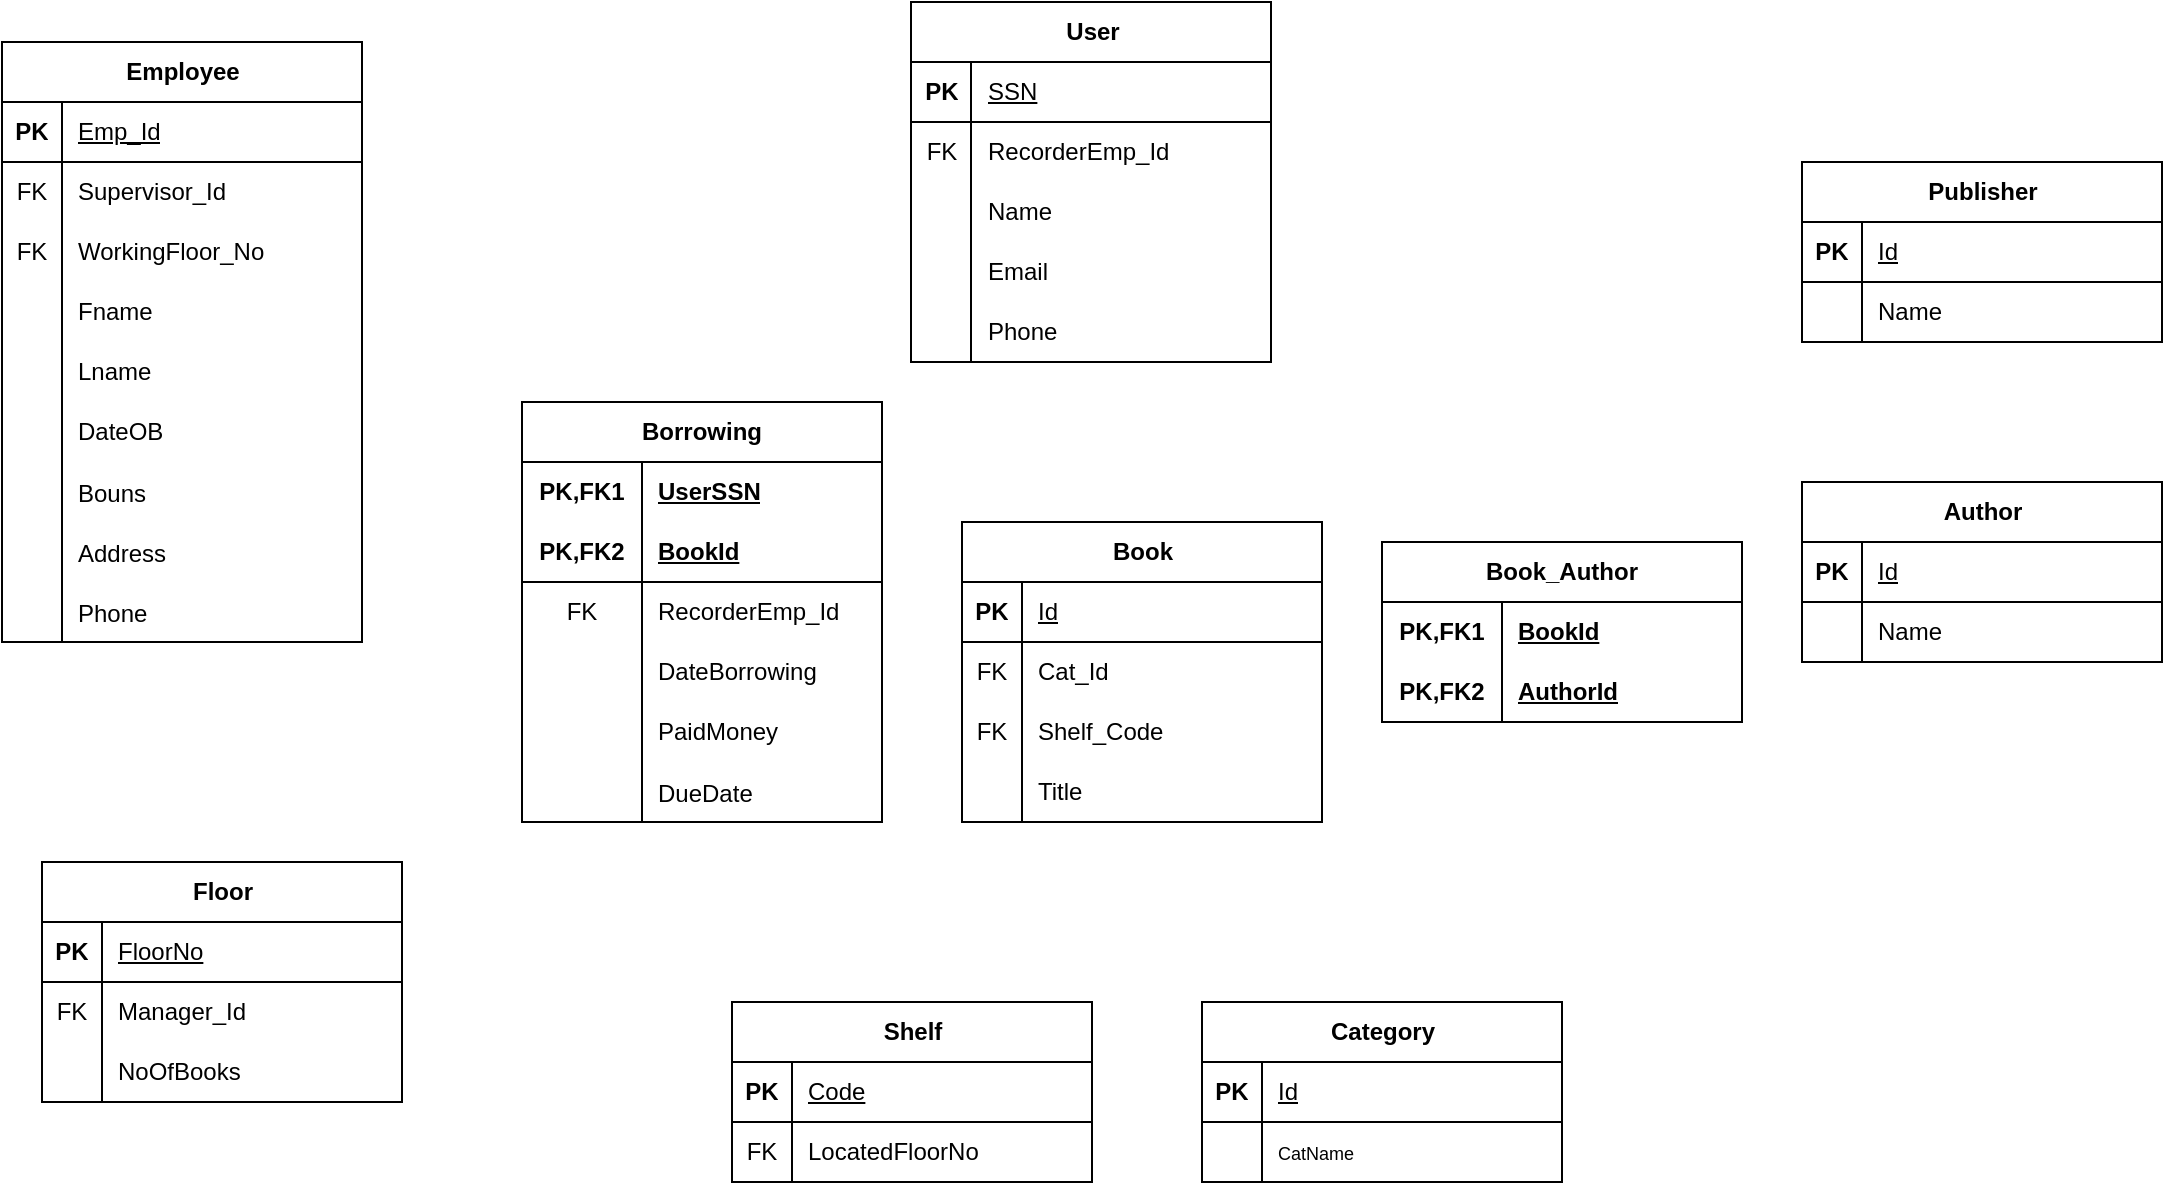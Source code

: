 <mxfile version="25.0.1">
  <diagram name="Page-1" id="nT0bJfxfkUsamXwJEamm">
    <mxGraphModel dx="1434" dy="772" grid="1" gridSize="10" guides="1" tooltips="1" connect="1" arrows="1" fold="1" page="1" pageScale="1" pageWidth="1169" pageHeight="827" math="0" shadow="0">
      <root>
        <mxCell id="0" />
        <mxCell id="1" parent="0" />
        <mxCell id="UPYWQqbJ0-D0xtGkKpqy-1" value="Employee" style="shape=table;startSize=30;container=1;collapsible=1;childLayout=tableLayout;fixedRows=1;rowLines=0;fontStyle=1;align=center;resizeLast=1;html=1;" vertex="1" parent="1">
          <mxGeometry x="40" y="60" width="180" height="300" as="geometry" />
        </mxCell>
        <mxCell id="UPYWQqbJ0-D0xtGkKpqy-2" value="" style="shape=tableRow;horizontal=0;startSize=0;swimlaneHead=0;swimlaneBody=0;fillColor=none;collapsible=0;dropTarget=0;points=[[0,0.5],[1,0.5]];portConstraint=eastwest;top=0;left=0;right=0;bottom=1;" vertex="1" parent="UPYWQqbJ0-D0xtGkKpqy-1">
          <mxGeometry y="30" width="180" height="30" as="geometry" />
        </mxCell>
        <mxCell id="UPYWQqbJ0-D0xtGkKpqy-3" value="PK" style="shape=partialRectangle;connectable=0;fillColor=none;top=0;left=0;bottom=0;right=0;fontStyle=1;overflow=hidden;whiteSpace=wrap;html=1;" vertex="1" parent="UPYWQqbJ0-D0xtGkKpqy-2">
          <mxGeometry width="30" height="30" as="geometry">
            <mxRectangle width="30" height="30" as="alternateBounds" />
          </mxGeometry>
        </mxCell>
        <mxCell id="UPYWQqbJ0-D0xtGkKpqy-4" value="&lt;span style=&quot;font-weight: 400; text-align: center;&quot;&gt;&lt;font&gt;Emp_Id&lt;/font&gt;&lt;/span&gt;" style="shape=partialRectangle;connectable=0;fillColor=none;top=0;left=0;bottom=0;right=0;align=left;spacingLeft=6;fontStyle=5;overflow=hidden;whiteSpace=wrap;html=1;" vertex="1" parent="UPYWQqbJ0-D0xtGkKpqy-2">
          <mxGeometry x="30" width="150" height="30" as="geometry">
            <mxRectangle width="150" height="30" as="alternateBounds" />
          </mxGeometry>
        </mxCell>
        <mxCell id="UPYWQqbJ0-D0xtGkKpqy-139" value="" style="shape=tableRow;horizontal=0;startSize=0;swimlaneHead=0;swimlaneBody=0;fillColor=none;collapsible=0;dropTarget=0;points=[[0,0.5],[1,0.5]];portConstraint=eastwest;top=0;left=0;right=0;bottom=0;" vertex="1" parent="UPYWQqbJ0-D0xtGkKpqy-1">
          <mxGeometry y="60" width="180" height="30" as="geometry" />
        </mxCell>
        <mxCell id="UPYWQqbJ0-D0xtGkKpqy-140" value="FK" style="shape=partialRectangle;connectable=0;fillColor=none;top=0;left=0;bottom=0;right=0;fontStyle=0;overflow=hidden;whiteSpace=wrap;html=1;" vertex="1" parent="UPYWQqbJ0-D0xtGkKpqy-139">
          <mxGeometry width="30" height="30" as="geometry">
            <mxRectangle width="30" height="30" as="alternateBounds" />
          </mxGeometry>
        </mxCell>
        <mxCell id="UPYWQqbJ0-D0xtGkKpqy-141" value="Supervisor_Id" style="shape=partialRectangle;connectable=0;fillColor=none;top=0;left=0;bottom=0;right=0;align=left;spacingLeft=6;fontStyle=0;overflow=hidden;whiteSpace=wrap;html=1;" vertex="1" parent="UPYWQqbJ0-D0xtGkKpqy-139">
          <mxGeometry x="30" width="150" height="30" as="geometry">
            <mxRectangle width="150" height="30" as="alternateBounds" />
          </mxGeometry>
        </mxCell>
        <mxCell id="UPYWQqbJ0-D0xtGkKpqy-143" value="" style="shape=tableRow;horizontal=0;startSize=0;swimlaneHead=0;swimlaneBody=0;fillColor=none;collapsible=0;dropTarget=0;points=[[0,0.5],[1,0.5]];portConstraint=eastwest;top=0;left=0;right=0;bottom=0;" vertex="1" parent="UPYWQqbJ0-D0xtGkKpqy-1">
          <mxGeometry y="90" width="180" height="30" as="geometry" />
        </mxCell>
        <mxCell id="UPYWQqbJ0-D0xtGkKpqy-144" value="FK" style="shape=partialRectangle;connectable=0;fillColor=none;top=0;left=0;bottom=0;right=0;fontStyle=0;overflow=hidden;whiteSpace=wrap;html=1;" vertex="1" parent="UPYWQqbJ0-D0xtGkKpqy-143">
          <mxGeometry width="30" height="30" as="geometry">
            <mxRectangle width="30" height="30" as="alternateBounds" />
          </mxGeometry>
        </mxCell>
        <mxCell id="UPYWQqbJ0-D0xtGkKpqy-145" value="WorkingFloor_No" style="shape=partialRectangle;connectable=0;fillColor=none;top=0;left=0;bottom=0;right=0;align=left;spacingLeft=6;fontStyle=0;overflow=hidden;whiteSpace=wrap;html=1;" vertex="1" parent="UPYWQqbJ0-D0xtGkKpqy-143">
          <mxGeometry x="30" width="150" height="30" as="geometry">
            <mxRectangle width="150" height="30" as="alternateBounds" />
          </mxGeometry>
        </mxCell>
        <mxCell id="UPYWQqbJ0-D0xtGkKpqy-5" value="" style="shape=tableRow;horizontal=0;startSize=0;swimlaneHead=0;swimlaneBody=0;fillColor=none;collapsible=0;dropTarget=0;points=[[0,0.5],[1,0.5]];portConstraint=eastwest;top=0;left=0;right=0;bottom=0;" vertex="1" parent="UPYWQqbJ0-D0xtGkKpqy-1">
          <mxGeometry y="120" width="180" height="30" as="geometry" />
        </mxCell>
        <mxCell id="UPYWQqbJ0-D0xtGkKpqy-6" value="" style="shape=partialRectangle;connectable=0;fillColor=none;top=0;left=0;bottom=0;right=0;editable=1;overflow=hidden;whiteSpace=wrap;html=1;" vertex="1" parent="UPYWQqbJ0-D0xtGkKpqy-5">
          <mxGeometry width="30" height="30" as="geometry">
            <mxRectangle width="30" height="30" as="alternateBounds" />
          </mxGeometry>
        </mxCell>
        <mxCell id="UPYWQqbJ0-D0xtGkKpqy-7" value="&lt;span style=&quot;text-align: center;&quot;&gt;&lt;font&gt;Fname&lt;/font&gt;&lt;/span&gt;" style="shape=partialRectangle;connectable=0;fillColor=none;top=0;left=0;bottom=0;right=0;align=left;spacingLeft=6;overflow=hidden;whiteSpace=wrap;html=1;" vertex="1" parent="UPYWQqbJ0-D0xtGkKpqy-5">
          <mxGeometry x="30" width="150" height="30" as="geometry">
            <mxRectangle width="150" height="30" as="alternateBounds" />
          </mxGeometry>
        </mxCell>
        <mxCell id="UPYWQqbJ0-D0xtGkKpqy-8" value="" style="shape=tableRow;horizontal=0;startSize=0;swimlaneHead=0;swimlaneBody=0;fillColor=none;collapsible=0;dropTarget=0;points=[[0,0.5],[1,0.5]];portConstraint=eastwest;top=0;left=0;right=0;bottom=0;" vertex="1" parent="UPYWQqbJ0-D0xtGkKpqy-1">
          <mxGeometry y="150" width="180" height="30" as="geometry" />
        </mxCell>
        <mxCell id="UPYWQqbJ0-D0xtGkKpqy-9" value="" style="shape=partialRectangle;connectable=0;fillColor=none;top=0;left=0;bottom=0;right=0;editable=1;overflow=hidden;whiteSpace=wrap;html=1;" vertex="1" parent="UPYWQqbJ0-D0xtGkKpqy-8">
          <mxGeometry width="30" height="30" as="geometry">
            <mxRectangle width="30" height="30" as="alternateBounds" />
          </mxGeometry>
        </mxCell>
        <mxCell id="UPYWQqbJ0-D0xtGkKpqy-10" value="&lt;span style=&quot;text-align: center;&quot;&gt;&lt;font&gt;Lname&lt;/font&gt;&lt;/span&gt;" style="shape=partialRectangle;connectable=0;fillColor=none;top=0;left=0;bottom=0;right=0;align=left;spacingLeft=6;overflow=hidden;whiteSpace=wrap;html=1;" vertex="1" parent="UPYWQqbJ0-D0xtGkKpqy-8">
          <mxGeometry x="30" width="150" height="30" as="geometry">
            <mxRectangle width="150" height="30" as="alternateBounds" />
          </mxGeometry>
        </mxCell>
        <mxCell id="UPYWQqbJ0-D0xtGkKpqy-11" value="" style="shape=tableRow;horizontal=0;startSize=0;swimlaneHead=0;swimlaneBody=0;fillColor=none;collapsible=0;dropTarget=0;points=[[0,0.5],[1,0.5]];portConstraint=eastwest;top=0;left=0;right=0;bottom=0;" vertex="1" parent="UPYWQqbJ0-D0xtGkKpqy-1">
          <mxGeometry y="180" width="180" height="30" as="geometry" />
        </mxCell>
        <mxCell id="UPYWQqbJ0-D0xtGkKpqy-12" value="" style="shape=partialRectangle;connectable=0;fillColor=none;top=0;left=0;bottom=0;right=0;editable=1;overflow=hidden;whiteSpace=wrap;html=1;" vertex="1" parent="UPYWQqbJ0-D0xtGkKpqy-11">
          <mxGeometry width="30" height="30" as="geometry">
            <mxRectangle width="30" height="30" as="alternateBounds" />
          </mxGeometry>
        </mxCell>
        <mxCell id="UPYWQqbJ0-D0xtGkKpqy-13" value="&lt;span style=&quot;text-align: center;&quot;&gt;&lt;font&gt;DateOB&lt;/font&gt;&lt;/span&gt;" style="shape=partialRectangle;connectable=0;fillColor=none;top=0;left=0;bottom=0;right=0;align=left;spacingLeft=6;overflow=hidden;whiteSpace=wrap;html=1;" vertex="1" parent="UPYWQqbJ0-D0xtGkKpqy-11">
          <mxGeometry x="30" width="150" height="30" as="geometry">
            <mxRectangle width="150" height="30" as="alternateBounds" />
          </mxGeometry>
        </mxCell>
        <mxCell id="UPYWQqbJ0-D0xtGkKpqy-15" value="" style="shape=tableRow;horizontal=0;startSize=0;swimlaneHead=0;swimlaneBody=0;fillColor=none;collapsible=0;dropTarget=0;points=[[0,0.5],[1,0.5]];portConstraint=eastwest;top=0;left=0;right=0;bottom=0;" vertex="1" parent="UPYWQqbJ0-D0xtGkKpqy-1">
          <mxGeometry y="210" width="180" height="30" as="geometry" />
        </mxCell>
        <mxCell id="UPYWQqbJ0-D0xtGkKpqy-16" value="" style="shape=partialRectangle;connectable=0;fillColor=none;top=0;left=0;bottom=0;right=0;editable=1;overflow=hidden;" vertex="1" parent="UPYWQqbJ0-D0xtGkKpqy-15">
          <mxGeometry width="30" height="30" as="geometry">
            <mxRectangle width="30" height="30" as="alternateBounds" />
          </mxGeometry>
        </mxCell>
        <mxCell id="UPYWQqbJ0-D0xtGkKpqy-17" value="Bouns" style="shape=partialRectangle;connectable=0;fillColor=none;top=0;left=0;bottom=0;right=0;align=left;spacingLeft=6;overflow=hidden;fontSize=12;" vertex="1" parent="UPYWQqbJ0-D0xtGkKpqy-15">
          <mxGeometry x="30" width="150" height="30" as="geometry">
            <mxRectangle width="150" height="30" as="alternateBounds" />
          </mxGeometry>
        </mxCell>
        <mxCell id="UPYWQqbJ0-D0xtGkKpqy-23" value="" style="shape=tableRow;horizontal=0;startSize=0;swimlaneHead=0;swimlaneBody=0;fillColor=none;collapsible=0;dropTarget=0;points=[[0,0.5],[1,0.5]];portConstraint=eastwest;top=0;left=0;right=0;bottom=0;" vertex="1" parent="UPYWQqbJ0-D0xtGkKpqy-1">
          <mxGeometry y="240" width="180" height="30" as="geometry" />
        </mxCell>
        <mxCell id="UPYWQqbJ0-D0xtGkKpqy-24" value="" style="shape=partialRectangle;connectable=0;fillColor=none;top=0;left=0;bottom=0;right=0;editable=1;overflow=hidden;" vertex="1" parent="UPYWQqbJ0-D0xtGkKpqy-23">
          <mxGeometry width="30" height="30" as="geometry">
            <mxRectangle width="30" height="30" as="alternateBounds" />
          </mxGeometry>
        </mxCell>
        <mxCell id="UPYWQqbJ0-D0xtGkKpqy-25" value="Address" style="shape=partialRectangle;connectable=0;fillColor=none;top=0;left=0;bottom=0;right=0;align=left;spacingLeft=6;overflow=hidden;fontSize=12;" vertex="1" parent="UPYWQqbJ0-D0xtGkKpqy-23">
          <mxGeometry x="30" width="150" height="30" as="geometry">
            <mxRectangle width="150" height="30" as="alternateBounds" />
          </mxGeometry>
        </mxCell>
        <mxCell id="UPYWQqbJ0-D0xtGkKpqy-19" value="" style="shape=tableRow;horizontal=0;startSize=0;swimlaneHead=0;swimlaneBody=0;fillColor=none;collapsible=0;dropTarget=0;points=[[0,0.5],[1,0.5]];portConstraint=eastwest;top=0;left=0;right=0;bottom=0;" vertex="1" parent="UPYWQqbJ0-D0xtGkKpqy-1">
          <mxGeometry y="270" width="180" height="30" as="geometry" />
        </mxCell>
        <mxCell id="UPYWQqbJ0-D0xtGkKpqy-20" value="" style="shape=partialRectangle;connectable=0;fillColor=none;top=0;left=0;bottom=0;right=0;editable=1;overflow=hidden;" vertex="1" parent="UPYWQqbJ0-D0xtGkKpqy-19">
          <mxGeometry width="30" height="30" as="geometry">
            <mxRectangle width="30" height="30" as="alternateBounds" />
          </mxGeometry>
        </mxCell>
        <mxCell id="UPYWQqbJ0-D0xtGkKpqy-21" value="Phone" style="shape=partialRectangle;connectable=0;fillColor=none;top=0;left=0;bottom=0;right=0;align=left;spacingLeft=6;overflow=hidden;fontSize=12;" vertex="1" parent="UPYWQqbJ0-D0xtGkKpqy-19">
          <mxGeometry x="30" width="150" height="30" as="geometry">
            <mxRectangle width="150" height="30" as="alternateBounds" />
          </mxGeometry>
        </mxCell>
        <mxCell id="UPYWQqbJ0-D0xtGkKpqy-26" value="User" style="shape=table;startSize=30;container=1;collapsible=1;childLayout=tableLayout;fixedRows=1;rowLines=0;fontStyle=1;align=center;resizeLast=1;html=1;" vertex="1" parent="1">
          <mxGeometry x="494.5" y="40" width="180" height="180" as="geometry" />
        </mxCell>
        <mxCell id="UPYWQqbJ0-D0xtGkKpqy-27" value="" style="shape=tableRow;horizontal=0;startSize=0;swimlaneHead=0;swimlaneBody=0;fillColor=none;collapsible=0;dropTarget=0;points=[[0,0.5],[1,0.5]];portConstraint=eastwest;top=0;left=0;right=0;bottom=1;" vertex="1" parent="UPYWQqbJ0-D0xtGkKpqy-26">
          <mxGeometry y="30" width="180" height="30" as="geometry" />
        </mxCell>
        <mxCell id="UPYWQqbJ0-D0xtGkKpqy-28" value="PK" style="shape=partialRectangle;connectable=0;fillColor=none;top=0;left=0;bottom=0;right=0;fontStyle=1;overflow=hidden;whiteSpace=wrap;html=1;" vertex="1" parent="UPYWQqbJ0-D0xtGkKpqy-27">
          <mxGeometry width="30" height="30" as="geometry">
            <mxRectangle width="30" height="30" as="alternateBounds" />
          </mxGeometry>
        </mxCell>
        <mxCell id="UPYWQqbJ0-D0xtGkKpqy-29" value="&lt;span style=&quot;font-weight: 400; text-align: center;&quot;&gt;&lt;font&gt;SSN&lt;/font&gt;&lt;/span&gt;" style="shape=partialRectangle;connectable=0;fillColor=none;top=0;left=0;bottom=0;right=0;align=left;spacingLeft=6;fontStyle=5;overflow=hidden;whiteSpace=wrap;html=1;" vertex="1" parent="UPYWQqbJ0-D0xtGkKpqy-27">
          <mxGeometry x="30" width="150" height="30" as="geometry">
            <mxRectangle width="150" height="30" as="alternateBounds" />
          </mxGeometry>
        </mxCell>
        <mxCell id="UPYWQqbJ0-D0xtGkKpqy-147" value="" style="shape=tableRow;horizontal=0;startSize=0;swimlaneHead=0;swimlaneBody=0;fillColor=none;collapsible=0;dropTarget=0;points=[[0,0.5],[1,0.5]];portConstraint=eastwest;top=0;left=0;right=0;bottom=0;" vertex="1" parent="UPYWQqbJ0-D0xtGkKpqy-26">
          <mxGeometry y="60" width="180" height="30" as="geometry" />
        </mxCell>
        <mxCell id="UPYWQqbJ0-D0xtGkKpqy-148" value="FK" style="shape=partialRectangle;connectable=0;fillColor=none;top=0;left=0;bottom=0;right=0;fontStyle=0;overflow=hidden;whiteSpace=wrap;html=1;" vertex="1" parent="UPYWQqbJ0-D0xtGkKpqy-147">
          <mxGeometry width="30" height="30" as="geometry">
            <mxRectangle width="30" height="30" as="alternateBounds" />
          </mxGeometry>
        </mxCell>
        <mxCell id="UPYWQqbJ0-D0xtGkKpqy-149" value="RecorderEmp_Id" style="shape=partialRectangle;connectable=0;fillColor=none;top=0;left=0;bottom=0;right=0;align=left;spacingLeft=6;fontStyle=0;overflow=hidden;whiteSpace=wrap;html=1;" vertex="1" parent="UPYWQqbJ0-D0xtGkKpqy-147">
          <mxGeometry x="30" width="150" height="30" as="geometry">
            <mxRectangle width="150" height="30" as="alternateBounds" />
          </mxGeometry>
        </mxCell>
        <mxCell id="UPYWQqbJ0-D0xtGkKpqy-30" value="" style="shape=tableRow;horizontal=0;startSize=0;swimlaneHead=0;swimlaneBody=0;fillColor=none;collapsible=0;dropTarget=0;points=[[0,0.5],[1,0.5]];portConstraint=eastwest;top=0;left=0;right=0;bottom=0;" vertex="1" parent="UPYWQqbJ0-D0xtGkKpqy-26">
          <mxGeometry y="90" width="180" height="30" as="geometry" />
        </mxCell>
        <mxCell id="UPYWQqbJ0-D0xtGkKpqy-31" value="" style="shape=partialRectangle;connectable=0;fillColor=none;top=0;left=0;bottom=0;right=0;editable=1;overflow=hidden;whiteSpace=wrap;html=1;" vertex="1" parent="UPYWQqbJ0-D0xtGkKpqy-30">
          <mxGeometry width="30" height="30" as="geometry">
            <mxRectangle width="30" height="30" as="alternateBounds" />
          </mxGeometry>
        </mxCell>
        <mxCell id="UPYWQqbJ0-D0xtGkKpqy-32" value="&lt;span style=&quot;text-align: center;&quot;&gt;&lt;font&gt;Name&lt;/font&gt;&lt;/span&gt;" style="shape=partialRectangle;connectable=0;fillColor=none;top=0;left=0;bottom=0;right=0;align=left;spacingLeft=6;overflow=hidden;whiteSpace=wrap;html=1;" vertex="1" parent="UPYWQqbJ0-D0xtGkKpqy-30">
          <mxGeometry x="30" width="150" height="30" as="geometry">
            <mxRectangle width="150" height="30" as="alternateBounds" />
          </mxGeometry>
        </mxCell>
        <mxCell id="UPYWQqbJ0-D0xtGkKpqy-33" value="" style="shape=tableRow;horizontal=0;startSize=0;swimlaneHead=0;swimlaneBody=0;fillColor=none;collapsible=0;dropTarget=0;points=[[0,0.5],[1,0.5]];portConstraint=eastwest;top=0;left=0;right=0;bottom=0;" vertex="1" parent="UPYWQqbJ0-D0xtGkKpqy-26">
          <mxGeometry y="120" width="180" height="30" as="geometry" />
        </mxCell>
        <mxCell id="UPYWQqbJ0-D0xtGkKpqy-34" value="" style="shape=partialRectangle;connectable=0;fillColor=none;top=0;left=0;bottom=0;right=0;editable=1;overflow=hidden;whiteSpace=wrap;html=1;" vertex="1" parent="UPYWQqbJ0-D0xtGkKpqy-33">
          <mxGeometry width="30" height="30" as="geometry">
            <mxRectangle width="30" height="30" as="alternateBounds" />
          </mxGeometry>
        </mxCell>
        <mxCell id="UPYWQqbJ0-D0xtGkKpqy-35" value="&lt;span style=&quot;text-align: center;&quot;&gt;&lt;font&gt;Email&lt;/font&gt;&lt;/span&gt;" style="shape=partialRectangle;connectable=0;fillColor=none;top=0;left=0;bottom=0;right=0;align=left;spacingLeft=6;overflow=hidden;whiteSpace=wrap;html=1;" vertex="1" parent="UPYWQqbJ0-D0xtGkKpqy-33">
          <mxGeometry x="30" width="150" height="30" as="geometry">
            <mxRectangle width="150" height="30" as="alternateBounds" />
          </mxGeometry>
        </mxCell>
        <mxCell id="UPYWQqbJ0-D0xtGkKpqy-36" value="" style="shape=tableRow;horizontal=0;startSize=0;swimlaneHead=0;swimlaneBody=0;fillColor=none;collapsible=0;dropTarget=0;points=[[0,0.5],[1,0.5]];portConstraint=eastwest;top=0;left=0;right=0;bottom=0;" vertex="1" parent="UPYWQqbJ0-D0xtGkKpqy-26">
          <mxGeometry y="150" width="180" height="30" as="geometry" />
        </mxCell>
        <mxCell id="UPYWQqbJ0-D0xtGkKpqy-37" value="" style="shape=partialRectangle;connectable=0;fillColor=none;top=0;left=0;bottom=0;right=0;editable=1;overflow=hidden;whiteSpace=wrap;html=1;" vertex="1" parent="UPYWQqbJ0-D0xtGkKpqy-36">
          <mxGeometry width="30" height="30" as="geometry">
            <mxRectangle width="30" height="30" as="alternateBounds" />
          </mxGeometry>
        </mxCell>
        <mxCell id="UPYWQqbJ0-D0xtGkKpqy-38" value="&lt;span style=&quot;text-align: center;&quot;&gt;&lt;font&gt;Phone&lt;/font&gt;&lt;/span&gt;" style="shape=partialRectangle;connectable=0;fillColor=none;top=0;left=0;bottom=0;right=0;align=left;spacingLeft=6;overflow=hidden;whiteSpace=wrap;html=1;" vertex="1" parent="UPYWQqbJ0-D0xtGkKpqy-36">
          <mxGeometry x="30" width="150" height="30" as="geometry">
            <mxRectangle width="150" height="30" as="alternateBounds" />
          </mxGeometry>
        </mxCell>
        <mxCell id="UPYWQqbJ0-D0xtGkKpqy-39" value="&lt;span style=&quot;text-wrap-mode: wrap;&quot;&gt;Book&lt;/span&gt;" style="shape=table;startSize=30;container=1;collapsible=1;childLayout=tableLayout;fixedRows=1;rowLines=0;fontStyle=1;align=center;resizeLast=1;html=1;" vertex="1" parent="1">
          <mxGeometry x="520" y="300" width="180" height="150" as="geometry" />
        </mxCell>
        <mxCell id="UPYWQqbJ0-D0xtGkKpqy-40" value="" style="shape=tableRow;horizontal=0;startSize=0;swimlaneHead=0;swimlaneBody=0;fillColor=none;collapsible=0;dropTarget=0;points=[[0,0.5],[1,0.5]];portConstraint=eastwest;top=0;left=0;right=0;bottom=1;" vertex="1" parent="UPYWQqbJ0-D0xtGkKpqy-39">
          <mxGeometry y="30" width="180" height="30" as="geometry" />
        </mxCell>
        <mxCell id="UPYWQqbJ0-D0xtGkKpqy-41" value="PK" style="shape=partialRectangle;connectable=0;fillColor=none;top=0;left=0;bottom=0;right=0;fontStyle=1;overflow=hidden;whiteSpace=wrap;html=1;" vertex="1" parent="UPYWQqbJ0-D0xtGkKpqy-40">
          <mxGeometry width="30" height="30" as="geometry">
            <mxRectangle width="30" height="30" as="alternateBounds" />
          </mxGeometry>
        </mxCell>
        <mxCell id="UPYWQqbJ0-D0xtGkKpqy-42" value="&lt;span style=&quot;font-weight: 400; text-align: center;&quot;&gt;&lt;font&gt;Id&lt;/font&gt;&lt;/span&gt;" style="shape=partialRectangle;connectable=0;fillColor=none;top=0;left=0;bottom=0;right=0;align=left;spacingLeft=6;fontStyle=5;overflow=hidden;whiteSpace=wrap;html=1;" vertex="1" parent="UPYWQqbJ0-D0xtGkKpqy-40">
          <mxGeometry x="30" width="150" height="30" as="geometry">
            <mxRectangle width="150" height="30" as="alternateBounds" />
          </mxGeometry>
        </mxCell>
        <mxCell id="UPYWQqbJ0-D0xtGkKpqy-152" value="" style="shape=tableRow;horizontal=0;startSize=0;swimlaneHead=0;swimlaneBody=0;fillColor=none;collapsible=0;dropTarget=0;points=[[0,0.5],[1,0.5]];portConstraint=eastwest;top=0;left=0;right=0;bottom=0;" vertex="1" parent="UPYWQqbJ0-D0xtGkKpqy-39">
          <mxGeometry y="60" width="180" height="30" as="geometry" />
        </mxCell>
        <mxCell id="UPYWQqbJ0-D0xtGkKpqy-153" value="FK" style="shape=partialRectangle;connectable=0;fillColor=none;top=0;left=0;bottom=0;right=0;fontStyle=0;overflow=hidden;whiteSpace=wrap;html=1;" vertex="1" parent="UPYWQqbJ0-D0xtGkKpqy-152">
          <mxGeometry width="30" height="30" as="geometry">
            <mxRectangle width="30" height="30" as="alternateBounds" />
          </mxGeometry>
        </mxCell>
        <mxCell id="UPYWQqbJ0-D0xtGkKpqy-154" value="Cat_Id" style="shape=partialRectangle;connectable=0;fillColor=none;top=0;left=0;bottom=0;right=0;align=left;spacingLeft=6;fontStyle=0;overflow=hidden;whiteSpace=wrap;html=1;" vertex="1" parent="UPYWQqbJ0-D0xtGkKpqy-152">
          <mxGeometry x="30" width="150" height="30" as="geometry">
            <mxRectangle width="150" height="30" as="alternateBounds" />
          </mxGeometry>
        </mxCell>
        <mxCell id="UPYWQqbJ0-D0xtGkKpqy-156" value="" style="shape=tableRow;horizontal=0;startSize=0;swimlaneHead=0;swimlaneBody=0;fillColor=none;collapsible=0;dropTarget=0;points=[[0,0.5],[1,0.5]];portConstraint=eastwest;top=0;left=0;right=0;bottom=0;" vertex="1" parent="UPYWQqbJ0-D0xtGkKpqy-39">
          <mxGeometry y="90" width="180" height="30" as="geometry" />
        </mxCell>
        <mxCell id="UPYWQqbJ0-D0xtGkKpqy-157" value="FK" style="shape=partialRectangle;connectable=0;fillColor=none;top=0;left=0;bottom=0;right=0;fontStyle=0;overflow=hidden;whiteSpace=wrap;html=1;" vertex="1" parent="UPYWQqbJ0-D0xtGkKpqy-156">
          <mxGeometry width="30" height="30" as="geometry">
            <mxRectangle width="30" height="30" as="alternateBounds" />
          </mxGeometry>
        </mxCell>
        <mxCell id="UPYWQqbJ0-D0xtGkKpqy-158" value="Shelf_Code" style="shape=partialRectangle;connectable=0;fillColor=none;top=0;left=0;bottom=0;right=0;align=left;spacingLeft=6;fontStyle=0;overflow=hidden;whiteSpace=wrap;html=1;" vertex="1" parent="UPYWQqbJ0-D0xtGkKpqy-156">
          <mxGeometry x="30" width="150" height="30" as="geometry">
            <mxRectangle width="150" height="30" as="alternateBounds" />
          </mxGeometry>
        </mxCell>
        <mxCell id="UPYWQqbJ0-D0xtGkKpqy-43" value="" style="shape=tableRow;horizontal=0;startSize=0;swimlaneHead=0;swimlaneBody=0;fillColor=none;collapsible=0;dropTarget=0;points=[[0,0.5],[1,0.5]];portConstraint=eastwest;top=0;left=0;right=0;bottom=0;" vertex="1" parent="UPYWQqbJ0-D0xtGkKpqy-39">
          <mxGeometry y="120" width="180" height="30" as="geometry" />
        </mxCell>
        <mxCell id="UPYWQqbJ0-D0xtGkKpqy-44" value="" style="shape=partialRectangle;connectable=0;fillColor=none;top=0;left=0;bottom=0;right=0;editable=1;overflow=hidden;whiteSpace=wrap;html=1;" vertex="1" parent="UPYWQqbJ0-D0xtGkKpqy-43">
          <mxGeometry width="30" height="30" as="geometry">
            <mxRectangle width="30" height="30" as="alternateBounds" />
          </mxGeometry>
        </mxCell>
        <mxCell id="UPYWQqbJ0-D0xtGkKpqy-45" value="&lt;span style=&quot;text-align: center;&quot;&gt;&lt;font&gt;Title&lt;/font&gt;&lt;/span&gt;" style="shape=partialRectangle;connectable=0;fillColor=none;top=0;left=0;bottom=0;right=0;align=left;spacingLeft=6;overflow=hidden;whiteSpace=wrap;html=1;" vertex="1" parent="UPYWQqbJ0-D0xtGkKpqy-43">
          <mxGeometry x="30" width="150" height="30" as="geometry">
            <mxRectangle width="150" height="30" as="alternateBounds" />
          </mxGeometry>
        </mxCell>
        <mxCell id="UPYWQqbJ0-D0xtGkKpqy-65" value="&lt;span style=&quot;text-wrap-mode: wrap;&quot;&gt;Author&lt;/span&gt;" style="shape=table;startSize=30;container=1;collapsible=1;childLayout=tableLayout;fixedRows=1;rowLines=0;fontStyle=1;align=center;resizeLast=1;html=1;" vertex="1" parent="1">
          <mxGeometry x="940" y="280" width="180" height="90" as="geometry" />
        </mxCell>
        <mxCell id="UPYWQqbJ0-D0xtGkKpqy-66" value="" style="shape=tableRow;horizontal=0;startSize=0;swimlaneHead=0;swimlaneBody=0;fillColor=none;collapsible=0;dropTarget=0;points=[[0,0.5],[1,0.5]];portConstraint=eastwest;top=0;left=0;right=0;bottom=1;" vertex="1" parent="UPYWQqbJ0-D0xtGkKpqy-65">
          <mxGeometry y="30" width="180" height="30" as="geometry" />
        </mxCell>
        <mxCell id="UPYWQqbJ0-D0xtGkKpqy-67" value="PK" style="shape=partialRectangle;connectable=0;fillColor=none;top=0;left=0;bottom=0;right=0;fontStyle=1;overflow=hidden;whiteSpace=wrap;html=1;" vertex="1" parent="UPYWQqbJ0-D0xtGkKpqy-66">
          <mxGeometry width="30" height="30" as="geometry">
            <mxRectangle width="30" height="30" as="alternateBounds" />
          </mxGeometry>
        </mxCell>
        <mxCell id="UPYWQqbJ0-D0xtGkKpqy-68" value="&lt;span style=&quot;font-weight: 400; text-align: center;&quot;&gt;&lt;font&gt;Id&lt;/font&gt;&lt;/span&gt;" style="shape=partialRectangle;connectable=0;fillColor=none;top=0;left=0;bottom=0;right=0;align=left;spacingLeft=6;fontStyle=5;overflow=hidden;whiteSpace=wrap;html=1;" vertex="1" parent="UPYWQqbJ0-D0xtGkKpqy-66">
          <mxGeometry x="30" width="150" height="30" as="geometry">
            <mxRectangle width="150" height="30" as="alternateBounds" />
          </mxGeometry>
        </mxCell>
        <mxCell id="UPYWQqbJ0-D0xtGkKpqy-69" value="" style="shape=tableRow;horizontal=0;startSize=0;swimlaneHead=0;swimlaneBody=0;fillColor=none;collapsible=0;dropTarget=0;points=[[0,0.5],[1,0.5]];portConstraint=eastwest;top=0;left=0;right=0;bottom=0;" vertex="1" parent="UPYWQqbJ0-D0xtGkKpqy-65">
          <mxGeometry y="60" width="180" height="30" as="geometry" />
        </mxCell>
        <mxCell id="UPYWQqbJ0-D0xtGkKpqy-70" value="" style="shape=partialRectangle;connectable=0;fillColor=none;top=0;left=0;bottom=0;right=0;editable=1;overflow=hidden;whiteSpace=wrap;html=1;" vertex="1" parent="UPYWQqbJ0-D0xtGkKpqy-69">
          <mxGeometry width="30" height="30" as="geometry">
            <mxRectangle width="30" height="30" as="alternateBounds" />
          </mxGeometry>
        </mxCell>
        <mxCell id="UPYWQqbJ0-D0xtGkKpqy-71" value="&lt;span style=&quot;text-align: center;&quot;&gt;&lt;font&gt;Name&lt;/font&gt;&lt;/span&gt;" style="shape=partialRectangle;connectable=0;fillColor=none;top=0;left=0;bottom=0;right=0;align=left;spacingLeft=6;overflow=hidden;whiteSpace=wrap;html=1;" vertex="1" parent="UPYWQqbJ0-D0xtGkKpqy-69">
          <mxGeometry x="30" width="150" height="30" as="geometry">
            <mxRectangle width="150" height="30" as="alternateBounds" />
          </mxGeometry>
        </mxCell>
        <mxCell id="UPYWQqbJ0-D0xtGkKpqy-72" value="&lt;span style=&quot;text-wrap-mode: wrap;&quot;&gt;Publisher&lt;/span&gt;" style="shape=table;startSize=30;container=1;collapsible=1;childLayout=tableLayout;fixedRows=1;rowLines=0;fontStyle=1;align=center;resizeLast=1;html=1;" vertex="1" parent="1">
          <mxGeometry x="940" y="120" width="180" height="90" as="geometry" />
        </mxCell>
        <mxCell id="UPYWQqbJ0-D0xtGkKpqy-73" value="" style="shape=tableRow;horizontal=0;startSize=0;swimlaneHead=0;swimlaneBody=0;fillColor=none;collapsible=0;dropTarget=0;points=[[0,0.5],[1,0.5]];portConstraint=eastwest;top=0;left=0;right=0;bottom=1;" vertex="1" parent="UPYWQqbJ0-D0xtGkKpqy-72">
          <mxGeometry y="30" width="180" height="30" as="geometry" />
        </mxCell>
        <mxCell id="UPYWQqbJ0-D0xtGkKpqy-74" value="PK" style="shape=partialRectangle;connectable=0;fillColor=none;top=0;left=0;bottom=0;right=0;fontStyle=1;overflow=hidden;whiteSpace=wrap;html=1;" vertex="1" parent="UPYWQqbJ0-D0xtGkKpqy-73">
          <mxGeometry width="30" height="30" as="geometry">
            <mxRectangle width="30" height="30" as="alternateBounds" />
          </mxGeometry>
        </mxCell>
        <mxCell id="UPYWQqbJ0-D0xtGkKpqy-75" value="&lt;span style=&quot;font-weight: 400; text-align: center;&quot;&gt;&lt;font&gt;Id&lt;/font&gt;&lt;/span&gt;" style="shape=partialRectangle;connectable=0;fillColor=none;top=0;left=0;bottom=0;right=0;align=left;spacingLeft=6;fontStyle=5;overflow=hidden;whiteSpace=wrap;html=1;" vertex="1" parent="UPYWQqbJ0-D0xtGkKpqy-73">
          <mxGeometry x="30" width="150" height="30" as="geometry">
            <mxRectangle width="150" height="30" as="alternateBounds" />
          </mxGeometry>
        </mxCell>
        <mxCell id="UPYWQqbJ0-D0xtGkKpqy-76" value="" style="shape=tableRow;horizontal=0;startSize=0;swimlaneHead=0;swimlaneBody=0;fillColor=none;collapsible=0;dropTarget=0;points=[[0,0.5],[1,0.5]];portConstraint=eastwest;top=0;left=0;right=0;bottom=0;" vertex="1" parent="UPYWQqbJ0-D0xtGkKpqy-72">
          <mxGeometry y="60" width="180" height="30" as="geometry" />
        </mxCell>
        <mxCell id="UPYWQqbJ0-D0xtGkKpqy-77" value="" style="shape=partialRectangle;connectable=0;fillColor=none;top=0;left=0;bottom=0;right=0;editable=1;overflow=hidden;whiteSpace=wrap;html=1;" vertex="1" parent="UPYWQqbJ0-D0xtGkKpqy-76">
          <mxGeometry width="30" height="30" as="geometry">
            <mxRectangle width="30" height="30" as="alternateBounds" />
          </mxGeometry>
        </mxCell>
        <mxCell id="UPYWQqbJ0-D0xtGkKpqy-78" value="&lt;span style=&quot;text-align: center;&quot;&gt;&lt;font&gt;Name&lt;/font&gt;&lt;/span&gt;" style="shape=partialRectangle;connectable=0;fillColor=none;top=0;left=0;bottom=0;right=0;align=left;spacingLeft=6;overflow=hidden;whiteSpace=wrap;html=1;" vertex="1" parent="UPYWQqbJ0-D0xtGkKpqy-76">
          <mxGeometry x="30" width="150" height="30" as="geometry">
            <mxRectangle width="150" height="30" as="alternateBounds" />
          </mxGeometry>
        </mxCell>
        <mxCell id="UPYWQqbJ0-D0xtGkKpqy-79" value="&lt;span style=&quot;text-wrap-mode: wrap;&quot;&gt;Category&lt;/span&gt;" style="shape=table;startSize=30;container=1;collapsible=1;childLayout=tableLayout;fixedRows=1;rowLines=0;fontStyle=1;align=center;resizeLast=1;html=1;" vertex="1" parent="1">
          <mxGeometry x="640" y="540" width="180" height="90" as="geometry" />
        </mxCell>
        <mxCell id="UPYWQqbJ0-D0xtGkKpqy-80" value="" style="shape=tableRow;horizontal=0;startSize=0;swimlaneHead=0;swimlaneBody=0;fillColor=none;collapsible=0;dropTarget=0;points=[[0,0.5],[1,0.5]];portConstraint=eastwest;top=0;left=0;right=0;bottom=1;" vertex="1" parent="UPYWQqbJ0-D0xtGkKpqy-79">
          <mxGeometry y="30" width="180" height="30" as="geometry" />
        </mxCell>
        <mxCell id="UPYWQqbJ0-D0xtGkKpqy-81" value="PK" style="shape=partialRectangle;connectable=0;fillColor=none;top=0;left=0;bottom=0;right=0;fontStyle=1;overflow=hidden;whiteSpace=wrap;html=1;" vertex="1" parent="UPYWQqbJ0-D0xtGkKpqy-80">
          <mxGeometry width="30" height="30" as="geometry">
            <mxRectangle width="30" height="30" as="alternateBounds" />
          </mxGeometry>
        </mxCell>
        <mxCell id="UPYWQqbJ0-D0xtGkKpqy-82" value="&lt;span style=&quot;font-weight: 400; text-align: center;&quot;&gt;&lt;font&gt;Id&lt;/font&gt;&lt;/span&gt;" style="shape=partialRectangle;connectable=0;fillColor=none;top=0;left=0;bottom=0;right=0;align=left;spacingLeft=6;fontStyle=5;overflow=hidden;whiteSpace=wrap;html=1;" vertex="1" parent="UPYWQqbJ0-D0xtGkKpqy-80">
          <mxGeometry x="30" width="150" height="30" as="geometry">
            <mxRectangle width="150" height="30" as="alternateBounds" />
          </mxGeometry>
        </mxCell>
        <mxCell id="UPYWQqbJ0-D0xtGkKpqy-83" value="" style="shape=tableRow;horizontal=0;startSize=0;swimlaneHead=0;swimlaneBody=0;fillColor=none;collapsible=0;dropTarget=0;points=[[0,0.5],[1,0.5]];portConstraint=eastwest;top=0;left=0;right=0;bottom=0;" vertex="1" parent="UPYWQqbJ0-D0xtGkKpqy-79">
          <mxGeometry y="60" width="180" height="30" as="geometry" />
        </mxCell>
        <mxCell id="UPYWQqbJ0-D0xtGkKpqy-84" value="" style="shape=partialRectangle;connectable=0;fillColor=none;top=0;left=0;bottom=0;right=0;editable=1;overflow=hidden;whiteSpace=wrap;html=1;" vertex="1" parent="UPYWQqbJ0-D0xtGkKpqy-83">
          <mxGeometry width="30" height="30" as="geometry">
            <mxRectangle width="30" height="30" as="alternateBounds" />
          </mxGeometry>
        </mxCell>
        <mxCell id="UPYWQqbJ0-D0xtGkKpqy-85" value="&lt;span style=&quot;font-size: 9px; text-align: center;&quot;&gt;CatName&lt;/span&gt;" style="shape=partialRectangle;connectable=0;fillColor=none;top=0;left=0;bottom=0;right=0;align=left;spacingLeft=6;overflow=hidden;whiteSpace=wrap;html=1;" vertex="1" parent="UPYWQqbJ0-D0xtGkKpqy-83">
          <mxGeometry x="30" width="150" height="30" as="geometry">
            <mxRectangle width="150" height="30" as="alternateBounds" />
          </mxGeometry>
        </mxCell>
        <mxCell id="UPYWQqbJ0-D0xtGkKpqy-86" value="&lt;span style=&quot;text-wrap-mode: wrap;&quot;&gt;Shelf&lt;/span&gt;" style="shape=table;startSize=30;container=1;collapsible=1;childLayout=tableLayout;fixedRows=1;rowLines=0;fontStyle=1;align=center;resizeLast=1;html=1;" vertex="1" parent="1">
          <mxGeometry x="405" y="540" width="180" height="90" as="geometry" />
        </mxCell>
        <mxCell id="UPYWQqbJ0-D0xtGkKpqy-87" value="" style="shape=tableRow;horizontal=0;startSize=0;swimlaneHead=0;swimlaneBody=0;fillColor=none;collapsible=0;dropTarget=0;points=[[0,0.5],[1,0.5]];portConstraint=eastwest;top=0;left=0;right=0;bottom=1;" vertex="1" parent="UPYWQqbJ0-D0xtGkKpqy-86">
          <mxGeometry y="30" width="180" height="30" as="geometry" />
        </mxCell>
        <mxCell id="UPYWQqbJ0-D0xtGkKpqy-88" value="PK" style="shape=partialRectangle;connectable=0;fillColor=none;top=0;left=0;bottom=0;right=0;fontStyle=1;overflow=hidden;whiteSpace=wrap;html=1;" vertex="1" parent="UPYWQqbJ0-D0xtGkKpqy-87">
          <mxGeometry width="30" height="30" as="geometry">
            <mxRectangle width="30" height="30" as="alternateBounds" />
          </mxGeometry>
        </mxCell>
        <mxCell id="UPYWQqbJ0-D0xtGkKpqy-89" value="&lt;span style=&quot;font-weight: 400; text-align: center;&quot;&gt;&lt;font&gt;Code&lt;/font&gt;&lt;/span&gt;" style="shape=partialRectangle;connectable=0;fillColor=none;top=0;left=0;bottom=0;right=0;align=left;spacingLeft=6;fontStyle=5;overflow=hidden;whiteSpace=wrap;html=1;" vertex="1" parent="UPYWQqbJ0-D0xtGkKpqy-87">
          <mxGeometry x="30" width="150" height="30" as="geometry">
            <mxRectangle width="150" height="30" as="alternateBounds" />
          </mxGeometry>
        </mxCell>
        <mxCell id="UPYWQqbJ0-D0xtGkKpqy-160" value="" style="shape=tableRow;horizontal=0;startSize=0;swimlaneHead=0;swimlaneBody=0;fillColor=none;collapsible=0;dropTarget=0;points=[[0,0.5],[1,0.5]];portConstraint=eastwest;top=0;left=0;right=0;bottom=0;" vertex="1" parent="UPYWQqbJ0-D0xtGkKpqy-86">
          <mxGeometry y="60" width="180" height="30" as="geometry" />
        </mxCell>
        <mxCell id="UPYWQqbJ0-D0xtGkKpqy-161" value="FK" style="shape=partialRectangle;connectable=0;fillColor=none;top=0;left=0;bottom=0;right=0;fontStyle=0;overflow=hidden;whiteSpace=wrap;html=1;" vertex="1" parent="UPYWQqbJ0-D0xtGkKpqy-160">
          <mxGeometry width="30" height="30" as="geometry">
            <mxRectangle width="30" height="30" as="alternateBounds" />
          </mxGeometry>
        </mxCell>
        <mxCell id="UPYWQqbJ0-D0xtGkKpqy-162" value="LocatedFloorNo" style="shape=partialRectangle;connectable=0;fillColor=none;top=0;left=0;bottom=0;right=0;align=left;spacingLeft=6;fontStyle=0;overflow=hidden;whiteSpace=wrap;html=1;" vertex="1" parent="UPYWQqbJ0-D0xtGkKpqy-160">
          <mxGeometry x="30" width="150" height="30" as="geometry">
            <mxRectangle width="150" height="30" as="alternateBounds" />
          </mxGeometry>
        </mxCell>
        <mxCell id="UPYWQqbJ0-D0xtGkKpqy-93" value="&lt;span style=&quot;text-wrap-mode: wrap;&quot;&gt;Floor&lt;/span&gt;" style="shape=table;startSize=30;container=1;collapsible=1;childLayout=tableLayout;fixedRows=1;rowLines=0;fontStyle=1;align=center;resizeLast=1;html=1;" vertex="1" parent="1">
          <mxGeometry x="60" y="470" width="180" height="120" as="geometry" />
        </mxCell>
        <mxCell id="UPYWQqbJ0-D0xtGkKpqy-94" value="" style="shape=tableRow;horizontal=0;startSize=0;swimlaneHead=0;swimlaneBody=0;fillColor=none;collapsible=0;dropTarget=0;points=[[0,0.5],[1,0.5]];portConstraint=eastwest;top=0;left=0;right=0;bottom=1;" vertex="1" parent="UPYWQqbJ0-D0xtGkKpqy-93">
          <mxGeometry y="30" width="180" height="30" as="geometry" />
        </mxCell>
        <mxCell id="UPYWQqbJ0-D0xtGkKpqy-95" value="PK" style="shape=partialRectangle;connectable=0;fillColor=none;top=0;left=0;bottom=0;right=0;fontStyle=1;overflow=hidden;whiteSpace=wrap;html=1;" vertex="1" parent="UPYWQqbJ0-D0xtGkKpqy-94">
          <mxGeometry width="30" height="30" as="geometry">
            <mxRectangle width="30" height="30" as="alternateBounds" />
          </mxGeometry>
        </mxCell>
        <mxCell id="UPYWQqbJ0-D0xtGkKpqy-96" value="&lt;span style=&quot;font-weight: 400; text-align: center;&quot;&gt;&lt;font&gt;FloorNo&lt;/font&gt;&lt;/span&gt;" style="shape=partialRectangle;connectable=0;fillColor=none;top=0;left=0;bottom=0;right=0;align=left;spacingLeft=6;fontStyle=5;overflow=hidden;whiteSpace=wrap;html=1;" vertex="1" parent="UPYWQqbJ0-D0xtGkKpqy-94">
          <mxGeometry x="30" width="150" height="30" as="geometry">
            <mxRectangle width="150" height="30" as="alternateBounds" />
          </mxGeometry>
        </mxCell>
        <mxCell id="UPYWQqbJ0-D0xtGkKpqy-135" value="" style="shape=tableRow;horizontal=0;startSize=0;swimlaneHead=0;swimlaneBody=0;fillColor=none;collapsible=0;dropTarget=0;points=[[0,0.5],[1,0.5]];portConstraint=eastwest;top=0;left=0;right=0;bottom=0;" vertex="1" parent="UPYWQqbJ0-D0xtGkKpqy-93">
          <mxGeometry y="60" width="180" height="30" as="geometry" />
        </mxCell>
        <mxCell id="UPYWQqbJ0-D0xtGkKpqy-136" value="FK" style="shape=partialRectangle;connectable=0;fillColor=none;top=0;left=0;bottom=0;right=0;fontStyle=0;overflow=hidden;whiteSpace=wrap;html=1;" vertex="1" parent="UPYWQqbJ0-D0xtGkKpqy-135">
          <mxGeometry width="30" height="30" as="geometry">
            <mxRectangle width="30" height="30" as="alternateBounds" />
          </mxGeometry>
        </mxCell>
        <mxCell id="UPYWQqbJ0-D0xtGkKpqy-137" value="Manager_Id" style="shape=partialRectangle;connectable=0;fillColor=none;top=0;left=0;bottom=0;right=0;align=left;spacingLeft=6;fontStyle=0;overflow=hidden;whiteSpace=wrap;html=1;" vertex="1" parent="UPYWQqbJ0-D0xtGkKpqy-135">
          <mxGeometry x="30" width="150" height="30" as="geometry">
            <mxRectangle width="150" height="30" as="alternateBounds" />
          </mxGeometry>
        </mxCell>
        <mxCell id="UPYWQqbJ0-D0xtGkKpqy-97" value="" style="shape=tableRow;horizontal=0;startSize=0;swimlaneHead=0;swimlaneBody=0;fillColor=none;collapsible=0;dropTarget=0;points=[[0,0.5],[1,0.5]];portConstraint=eastwest;top=0;left=0;right=0;bottom=0;" vertex="1" parent="UPYWQqbJ0-D0xtGkKpqy-93">
          <mxGeometry y="90" width="180" height="30" as="geometry" />
        </mxCell>
        <mxCell id="UPYWQqbJ0-D0xtGkKpqy-98" value="" style="shape=partialRectangle;connectable=0;fillColor=none;top=0;left=0;bottom=0;right=0;editable=1;overflow=hidden;whiteSpace=wrap;html=1;" vertex="1" parent="UPYWQqbJ0-D0xtGkKpqy-97">
          <mxGeometry width="30" height="30" as="geometry">
            <mxRectangle width="30" height="30" as="alternateBounds" />
          </mxGeometry>
        </mxCell>
        <mxCell id="UPYWQqbJ0-D0xtGkKpqy-99" value="&lt;span style=&quot;text-align: center;&quot;&gt;&lt;font&gt;NoOfBooks&lt;/font&gt;&lt;/span&gt;" style="shape=partialRectangle;connectable=0;fillColor=none;top=0;left=0;bottom=0;right=0;align=left;spacingLeft=6;overflow=hidden;whiteSpace=wrap;html=1;" vertex="1" parent="UPYWQqbJ0-D0xtGkKpqy-97">
          <mxGeometry x="30" width="150" height="30" as="geometry">
            <mxRectangle width="150" height="30" as="alternateBounds" />
          </mxGeometry>
        </mxCell>
        <mxCell id="UPYWQqbJ0-D0xtGkKpqy-100" value="Book_Author" style="shape=table;startSize=30;container=1;collapsible=1;childLayout=tableLayout;fixedRows=1;rowLines=0;fontStyle=1;align=center;resizeLast=1;html=1;whiteSpace=wrap;" vertex="1" parent="1">
          <mxGeometry x="730" y="310" width="180" height="90" as="geometry" />
        </mxCell>
        <mxCell id="UPYWQqbJ0-D0xtGkKpqy-101" value="" style="shape=tableRow;horizontal=0;startSize=0;swimlaneHead=0;swimlaneBody=0;fillColor=none;collapsible=0;dropTarget=0;points=[[0,0.5],[1,0.5]];portConstraint=eastwest;top=0;left=0;right=0;bottom=0;html=1;" vertex="1" parent="UPYWQqbJ0-D0xtGkKpqy-100">
          <mxGeometry y="30" width="180" height="30" as="geometry" />
        </mxCell>
        <mxCell id="UPYWQqbJ0-D0xtGkKpqy-102" value="PK,FK1" style="shape=partialRectangle;connectable=0;fillColor=none;top=0;left=0;bottom=0;right=0;fontStyle=1;overflow=hidden;html=1;whiteSpace=wrap;" vertex="1" parent="UPYWQqbJ0-D0xtGkKpqy-101">
          <mxGeometry width="60" height="30" as="geometry">
            <mxRectangle width="60" height="30" as="alternateBounds" />
          </mxGeometry>
        </mxCell>
        <mxCell id="UPYWQqbJ0-D0xtGkKpqy-103" value="BookId" style="shape=partialRectangle;connectable=0;fillColor=none;top=0;left=0;bottom=0;right=0;align=left;spacingLeft=6;fontStyle=5;overflow=hidden;html=1;whiteSpace=wrap;" vertex="1" parent="UPYWQqbJ0-D0xtGkKpqy-101">
          <mxGeometry x="60" width="120" height="30" as="geometry">
            <mxRectangle width="120" height="30" as="alternateBounds" />
          </mxGeometry>
        </mxCell>
        <mxCell id="UPYWQqbJ0-D0xtGkKpqy-104" value="" style="shape=tableRow;horizontal=0;startSize=0;swimlaneHead=0;swimlaneBody=0;fillColor=none;collapsible=0;dropTarget=0;points=[[0,0.5],[1,0.5]];portConstraint=eastwest;top=0;left=0;right=0;bottom=1;html=1;" vertex="1" parent="UPYWQqbJ0-D0xtGkKpqy-100">
          <mxGeometry y="60" width="180" height="30" as="geometry" />
        </mxCell>
        <mxCell id="UPYWQqbJ0-D0xtGkKpqy-105" value="PK,FK2" style="shape=partialRectangle;connectable=0;fillColor=none;top=0;left=0;bottom=0;right=0;fontStyle=1;overflow=hidden;html=1;whiteSpace=wrap;" vertex="1" parent="UPYWQqbJ0-D0xtGkKpqy-104">
          <mxGeometry width="60" height="30" as="geometry">
            <mxRectangle width="60" height="30" as="alternateBounds" />
          </mxGeometry>
        </mxCell>
        <mxCell id="UPYWQqbJ0-D0xtGkKpqy-106" value="AuthorId" style="shape=partialRectangle;connectable=0;fillColor=none;top=0;left=0;bottom=0;right=0;align=left;spacingLeft=6;fontStyle=5;overflow=hidden;html=1;whiteSpace=wrap;" vertex="1" parent="UPYWQqbJ0-D0xtGkKpqy-104">
          <mxGeometry x="60" width="120" height="30" as="geometry">
            <mxRectangle width="120" height="30" as="alternateBounds" />
          </mxGeometry>
        </mxCell>
        <mxCell id="UPYWQqbJ0-D0xtGkKpqy-113" value="Borrowing" style="shape=table;startSize=30;container=1;collapsible=1;childLayout=tableLayout;fixedRows=1;rowLines=0;fontStyle=1;align=center;resizeLast=1;html=1;whiteSpace=wrap;" vertex="1" parent="1">
          <mxGeometry x="300" y="240" width="180" height="210" as="geometry" />
        </mxCell>
        <mxCell id="UPYWQqbJ0-D0xtGkKpqy-114" value="" style="shape=tableRow;horizontal=0;startSize=0;swimlaneHead=0;swimlaneBody=0;fillColor=none;collapsible=0;dropTarget=0;points=[[0,0.5],[1,0.5]];portConstraint=eastwest;top=0;left=0;right=0;bottom=0;html=1;" vertex="1" parent="UPYWQqbJ0-D0xtGkKpqy-113">
          <mxGeometry y="30" width="180" height="30" as="geometry" />
        </mxCell>
        <mxCell id="UPYWQqbJ0-D0xtGkKpqy-115" value="PK,FK1" style="shape=partialRectangle;connectable=0;fillColor=none;top=0;left=0;bottom=0;right=0;fontStyle=1;overflow=hidden;html=1;whiteSpace=wrap;" vertex="1" parent="UPYWQqbJ0-D0xtGkKpqy-114">
          <mxGeometry width="60" height="30" as="geometry">
            <mxRectangle width="60" height="30" as="alternateBounds" />
          </mxGeometry>
        </mxCell>
        <mxCell id="UPYWQqbJ0-D0xtGkKpqy-116" value="UserSSN" style="shape=partialRectangle;connectable=0;fillColor=none;top=0;left=0;bottom=0;right=0;align=left;spacingLeft=6;fontStyle=5;overflow=hidden;html=1;whiteSpace=wrap;" vertex="1" parent="UPYWQqbJ0-D0xtGkKpqy-114">
          <mxGeometry x="60" width="120" height="30" as="geometry">
            <mxRectangle width="120" height="30" as="alternateBounds" />
          </mxGeometry>
        </mxCell>
        <mxCell id="UPYWQqbJ0-D0xtGkKpqy-117" value="" style="shape=tableRow;horizontal=0;startSize=0;swimlaneHead=0;swimlaneBody=0;fillColor=none;collapsible=0;dropTarget=0;points=[[0,0.5],[1,0.5]];portConstraint=eastwest;top=0;left=0;right=0;bottom=1;html=1;" vertex="1" parent="UPYWQqbJ0-D0xtGkKpqy-113">
          <mxGeometry y="60" width="180" height="30" as="geometry" />
        </mxCell>
        <mxCell id="UPYWQqbJ0-D0xtGkKpqy-118" value="PK,FK2" style="shape=partialRectangle;connectable=0;fillColor=none;top=0;left=0;bottom=0;right=0;fontStyle=1;overflow=hidden;html=1;whiteSpace=wrap;" vertex="1" parent="UPYWQqbJ0-D0xtGkKpqy-117">
          <mxGeometry width="60" height="30" as="geometry">
            <mxRectangle width="60" height="30" as="alternateBounds" />
          </mxGeometry>
        </mxCell>
        <mxCell id="UPYWQqbJ0-D0xtGkKpqy-119" value="BookId" style="shape=partialRectangle;connectable=0;fillColor=none;top=0;left=0;bottom=0;right=0;align=left;spacingLeft=6;fontStyle=5;overflow=hidden;html=1;whiteSpace=wrap;" vertex="1" parent="UPYWQqbJ0-D0xtGkKpqy-117">
          <mxGeometry x="60" width="120" height="30" as="geometry">
            <mxRectangle width="120" height="30" as="alternateBounds" />
          </mxGeometry>
        </mxCell>
        <mxCell id="UPYWQqbJ0-D0xtGkKpqy-127" value="" style="shape=tableRow;horizontal=0;startSize=0;swimlaneHead=0;swimlaneBody=0;fillColor=none;collapsible=0;dropTarget=0;points=[[0,0.5],[1,0.5]];portConstraint=eastwest;top=0;left=0;right=0;bottom=0;" vertex="1" parent="UPYWQqbJ0-D0xtGkKpqy-113">
          <mxGeometry y="90" width="180" height="30" as="geometry" />
        </mxCell>
        <mxCell id="UPYWQqbJ0-D0xtGkKpqy-128" value="FK" style="shape=partialRectangle;connectable=0;fillColor=none;top=0;left=0;bottom=0;right=0;fontStyle=0;overflow=hidden;whiteSpace=wrap;html=1;" vertex="1" parent="UPYWQqbJ0-D0xtGkKpqy-127">
          <mxGeometry width="60" height="30" as="geometry">
            <mxRectangle width="60" height="30" as="alternateBounds" />
          </mxGeometry>
        </mxCell>
        <mxCell id="UPYWQqbJ0-D0xtGkKpqy-129" value="RecorderEmp_Id" style="shape=partialRectangle;connectable=0;fillColor=none;top=0;left=0;bottom=0;right=0;align=left;spacingLeft=6;fontStyle=0;overflow=hidden;whiteSpace=wrap;html=1;" vertex="1" parent="UPYWQqbJ0-D0xtGkKpqy-127">
          <mxGeometry x="60" width="120" height="30" as="geometry">
            <mxRectangle width="120" height="30" as="alternateBounds" />
          </mxGeometry>
        </mxCell>
        <mxCell id="UPYWQqbJ0-D0xtGkKpqy-120" value="" style="shape=tableRow;horizontal=0;startSize=0;swimlaneHead=0;swimlaneBody=0;fillColor=none;collapsible=0;dropTarget=0;points=[[0,0.5],[1,0.5]];portConstraint=eastwest;top=0;left=0;right=0;bottom=0;html=1;" vertex="1" parent="UPYWQqbJ0-D0xtGkKpqy-113">
          <mxGeometry y="120" width="180" height="30" as="geometry" />
        </mxCell>
        <mxCell id="UPYWQqbJ0-D0xtGkKpqy-121" value="" style="shape=partialRectangle;connectable=0;fillColor=none;top=0;left=0;bottom=0;right=0;editable=1;overflow=hidden;html=1;whiteSpace=wrap;" vertex="1" parent="UPYWQqbJ0-D0xtGkKpqy-120">
          <mxGeometry width="60" height="30" as="geometry">
            <mxRectangle width="60" height="30" as="alternateBounds" />
          </mxGeometry>
        </mxCell>
        <mxCell id="UPYWQqbJ0-D0xtGkKpqy-122" value="DateBorrowing" style="shape=partialRectangle;connectable=0;fillColor=none;top=0;left=0;bottom=0;right=0;align=left;spacingLeft=6;overflow=hidden;html=1;whiteSpace=wrap;" vertex="1" parent="UPYWQqbJ0-D0xtGkKpqy-120">
          <mxGeometry x="60" width="120" height="30" as="geometry">
            <mxRectangle width="120" height="30" as="alternateBounds" />
          </mxGeometry>
        </mxCell>
        <mxCell id="UPYWQqbJ0-D0xtGkKpqy-123" value="" style="shape=tableRow;horizontal=0;startSize=0;swimlaneHead=0;swimlaneBody=0;fillColor=none;collapsible=0;dropTarget=0;points=[[0,0.5],[1,0.5]];portConstraint=eastwest;top=0;left=0;right=0;bottom=0;html=1;" vertex="1" parent="UPYWQqbJ0-D0xtGkKpqy-113">
          <mxGeometry y="150" width="180" height="30" as="geometry" />
        </mxCell>
        <mxCell id="UPYWQqbJ0-D0xtGkKpqy-124" value="" style="shape=partialRectangle;connectable=0;fillColor=none;top=0;left=0;bottom=0;right=0;editable=1;overflow=hidden;html=1;whiteSpace=wrap;" vertex="1" parent="UPYWQqbJ0-D0xtGkKpqy-123">
          <mxGeometry width="60" height="30" as="geometry">
            <mxRectangle width="60" height="30" as="alternateBounds" />
          </mxGeometry>
        </mxCell>
        <mxCell id="UPYWQqbJ0-D0xtGkKpqy-125" value="PaidMoney" style="shape=partialRectangle;connectable=0;fillColor=none;top=0;left=0;bottom=0;right=0;align=left;spacingLeft=6;overflow=hidden;html=1;whiteSpace=wrap;" vertex="1" parent="UPYWQqbJ0-D0xtGkKpqy-123">
          <mxGeometry x="60" width="120" height="30" as="geometry">
            <mxRectangle width="120" height="30" as="alternateBounds" />
          </mxGeometry>
        </mxCell>
        <mxCell id="UPYWQqbJ0-D0xtGkKpqy-131" value="" style="shape=tableRow;horizontal=0;startSize=0;swimlaneHead=0;swimlaneBody=0;fillColor=none;collapsible=0;dropTarget=0;points=[[0,0.5],[1,0.5]];portConstraint=eastwest;top=0;left=0;right=0;bottom=0;" vertex="1" parent="UPYWQqbJ0-D0xtGkKpqy-113">
          <mxGeometry y="180" width="180" height="30" as="geometry" />
        </mxCell>
        <mxCell id="UPYWQqbJ0-D0xtGkKpqy-132" value="" style="shape=partialRectangle;connectable=0;fillColor=none;top=0;left=0;bottom=0;right=0;editable=1;overflow=hidden;" vertex="1" parent="UPYWQqbJ0-D0xtGkKpqy-131">
          <mxGeometry width="60" height="30" as="geometry">
            <mxRectangle width="60" height="30" as="alternateBounds" />
          </mxGeometry>
        </mxCell>
        <mxCell id="UPYWQqbJ0-D0xtGkKpqy-133" value="DueDate" style="shape=partialRectangle;connectable=0;fillColor=none;top=0;left=0;bottom=0;right=0;align=left;spacingLeft=6;overflow=hidden;" vertex="1" parent="UPYWQqbJ0-D0xtGkKpqy-131">
          <mxGeometry x="60" width="120" height="30" as="geometry">
            <mxRectangle width="120" height="30" as="alternateBounds" />
          </mxGeometry>
        </mxCell>
      </root>
    </mxGraphModel>
  </diagram>
</mxfile>
